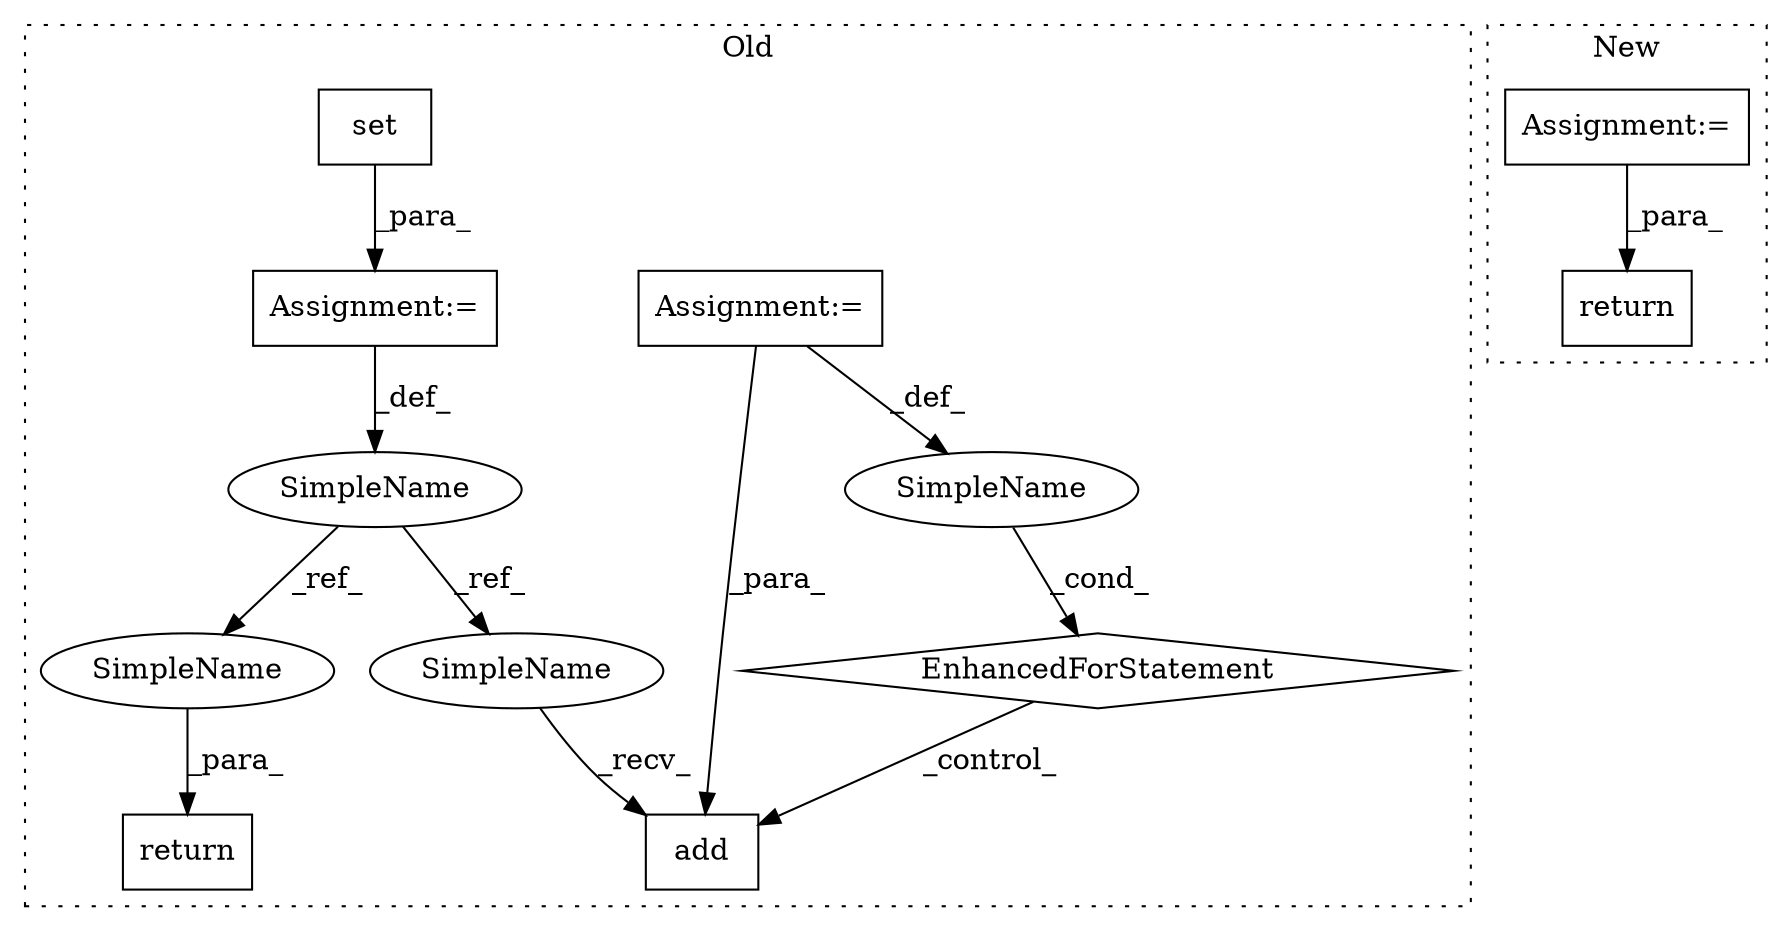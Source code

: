 digraph G {
subgraph cluster0 {
1 [label="add" a="32" s="5887,5901" l="4,1" shape="box"];
4 [label="EnhancedForStatement" a="70" s="5712,5794" l="53,2" shape="diamond"];
5 [label="Assignment:=" a="7" s="5712,5794" l="53,2" shape="box"];
6 [label="Assignment:=" a="7" s="5700" l="1" shape="box"];
7 [label="set" a="32" s="5701" l="5" shape="box"];
8 [label="return" a="41" s="5922" l="7" shape="box"];
9 [label="SimpleName" a="42" s="5695" l="5" shape="ellipse"];
10 [label="SimpleName" a="42" s="5769" l="5" shape="ellipse"];
11 [label="SimpleName" a="42" s="5929" l="5" shape="ellipse"];
12 [label="SimpleName" a="42" s="5881" l="5" shape="ellipse"];
label = "Old";
style="dotted";
}
subgraph cluster1 {
2 [label="return" a="41" s="5963" l="7" shape="box"];
3 [label="Assignment:=" a="7" s="5664" l="8" shape="box"];
label = "New";
style="dotted";
}
3 -> 2 [label="_para_"];
4 -> 1 [label="_control_"];
5 -> 1 [label="_para_"];
5 -> 10 [label="_def_"];
6 -> 9 [label="_def_"];
7 -> 6 [label="_para_"];
9 -> 11 [label="_ref_"];
9 -> 12 [label="_ref_"];
10 -> 4 [label="_cond_"];
11 -> 8 [label="_para_"];
12 -> 1 [label="_recv_"];
}